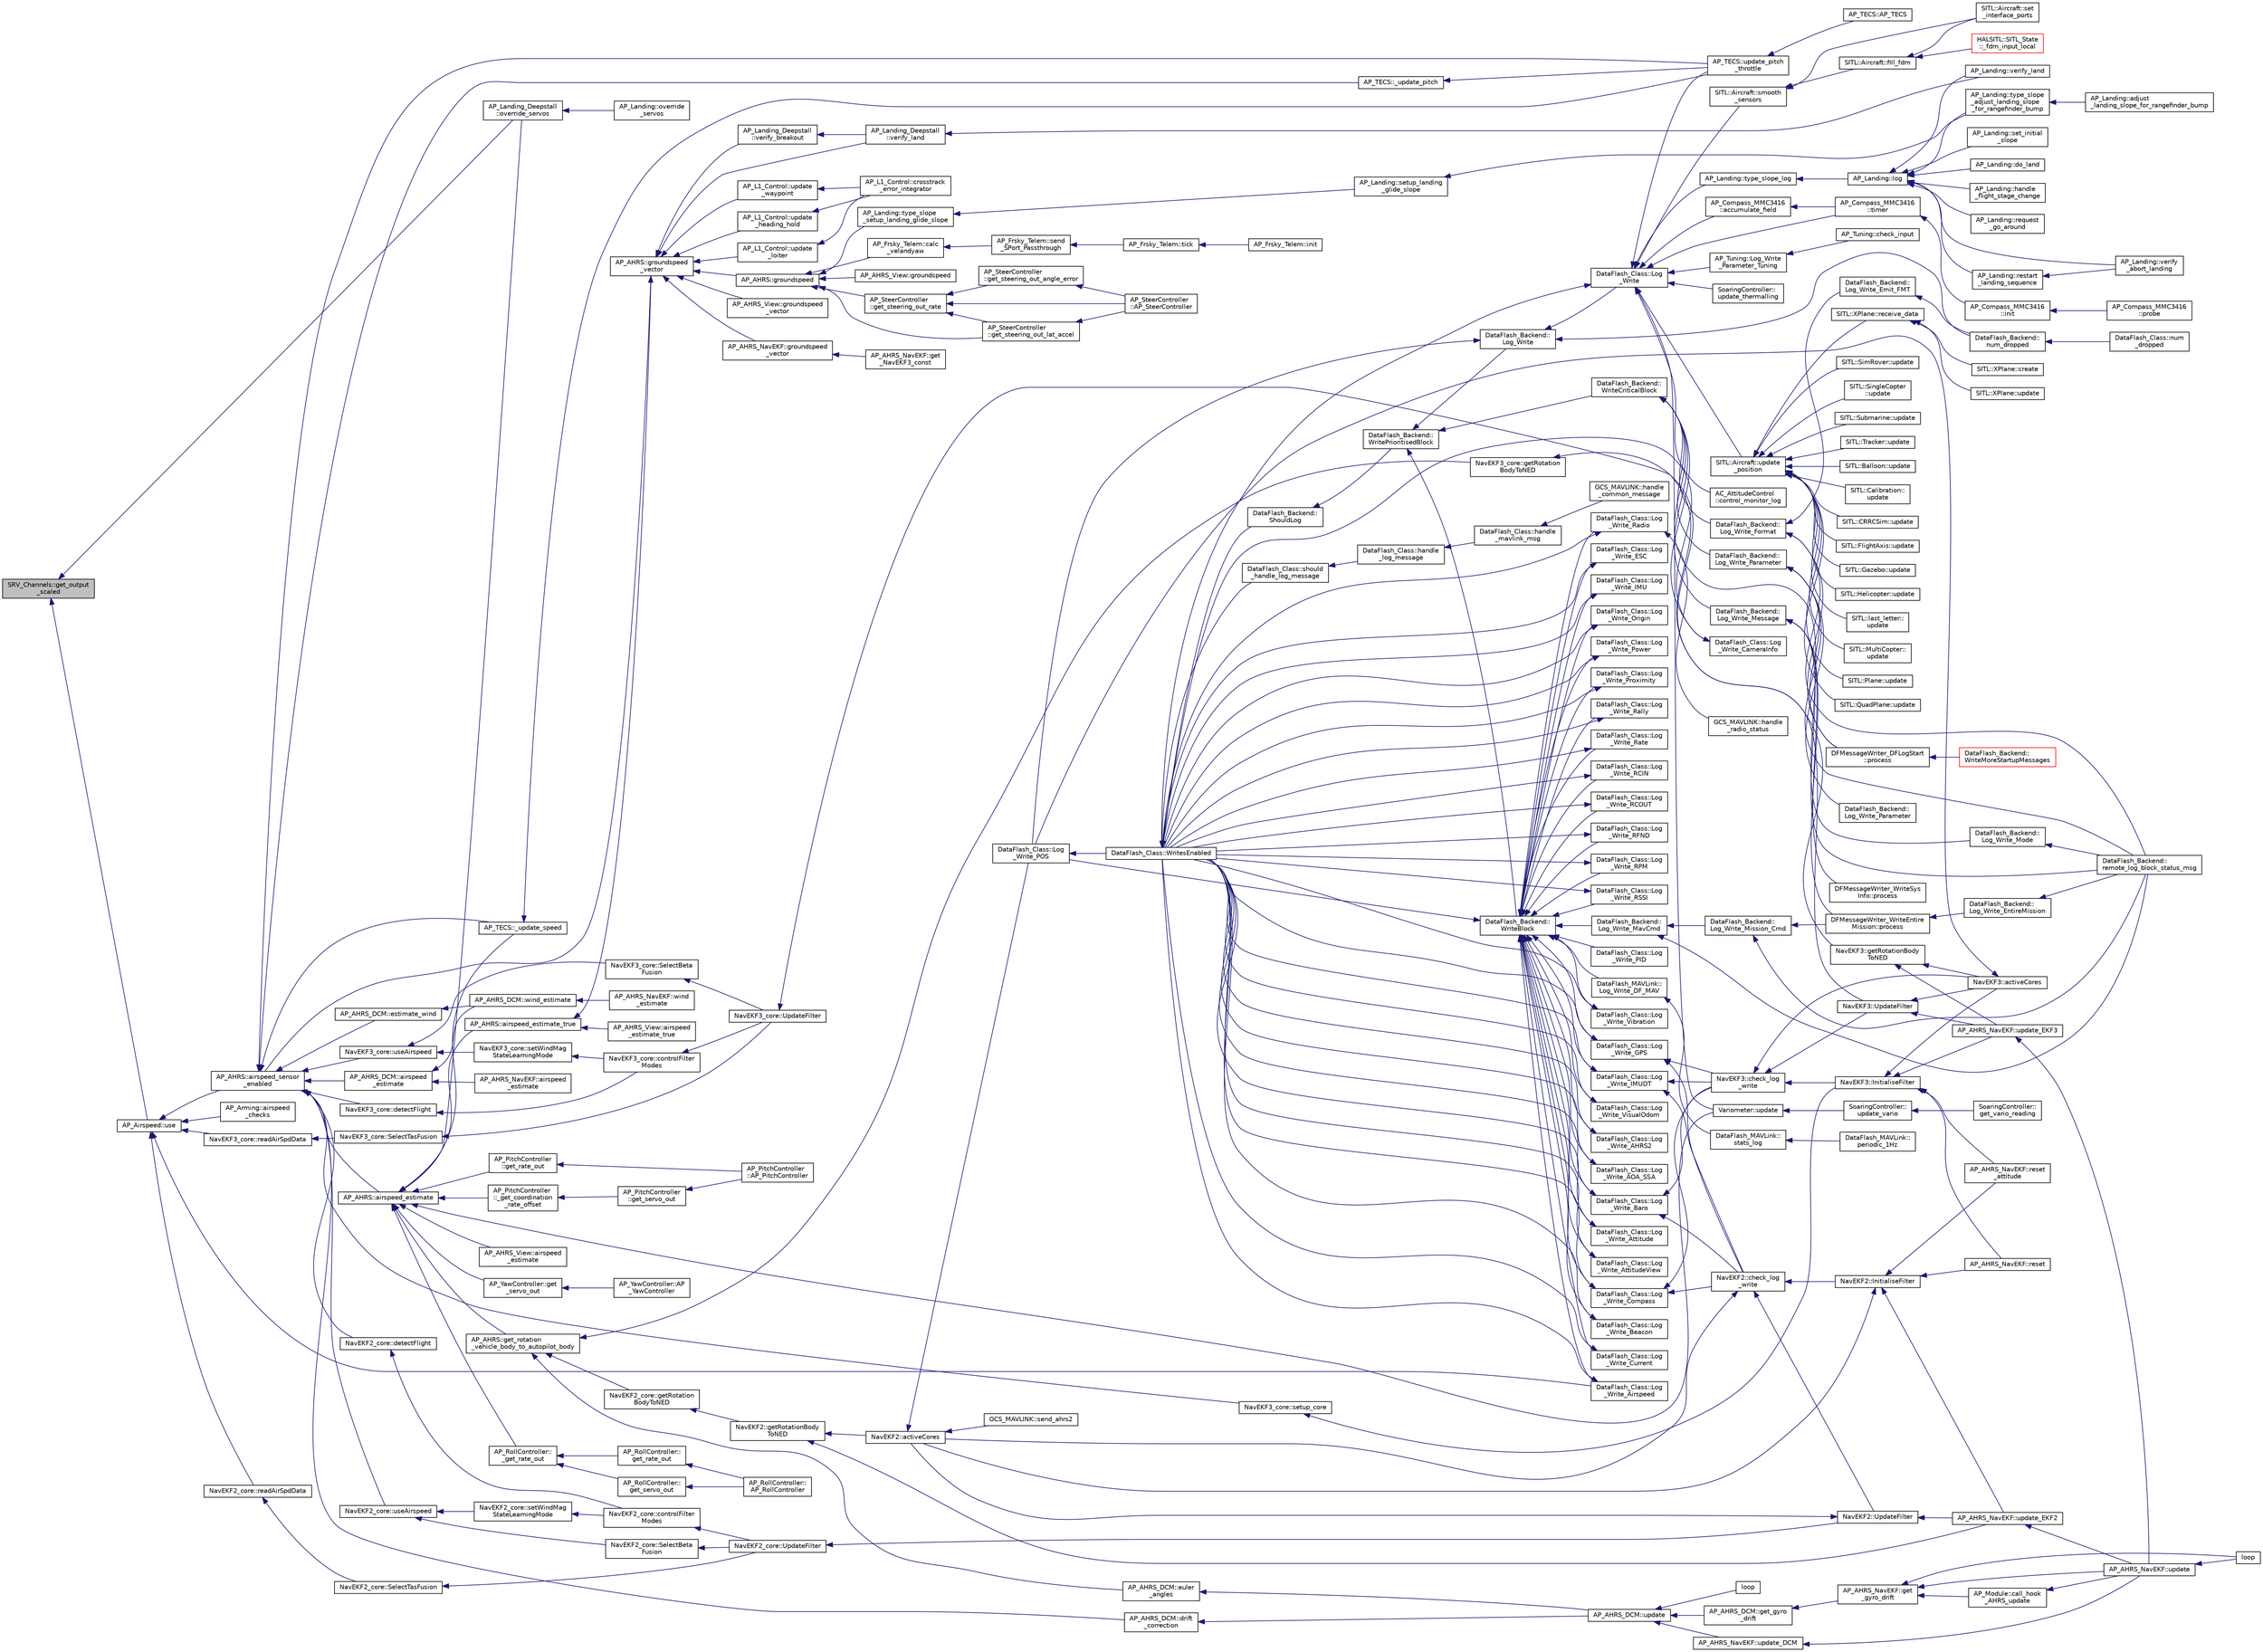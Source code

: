 digraph "SRV_Channels::get_output_scaled"
{
 // INTERACTIVE_SVG=YES
  edge [fontname="Helvetica",fontsize="10",labelfontname="Helvetica",labelfontsize="10"];
  node [fontname="Helvetica",fontsize="10",shape=record];
  rankdir="LR";
  Node1 [label="SRV_Channels::get_output\l_scaled",height=0.2,width=0.4,color="black", fillcolor="grey75", style="filled", fontcolor="black"];
  Node1 -> Node2 [dir="back",color="midnightblue",fontsize="10",style="solid",fontname="Helvetica"];
  Node2 [label="AP_Landing_Deepstall\l::override_servos",height=0.2,width=0.4,color="black", fillcolor="white", style="filled",URL="$classAP__Landing__Deepstall.html#aa518e1d049391f63af62d1374f4ee817"];
  Node2 -> Node3 [dir="back",color="midnightblue",fontsize="10",style="solid",fontname="Helvetica"];
  Node3 [label="AP_Landing::override\l_servos",height=0.2,width=0.4,color="black", fillcolor="white", style="filled",URL="$classAP__Landing.html#ab2d71a947b43a822f9b76a29ac4cf901"];
  Node1 -> Node4 [dir="back",color="midnightblue",fontsize="10",style="solid",fontname="Helvetica"];
  Node4 [label="AP_Airspeed::use",height=0.2,width=0.4,color="black", fillcolor="white", style="filled",URL="$classAP__Airspeed.html#a6162295b433e3a863c0d4b9086b19014"];
  Node4 -> Node5 [dir="back",color="midnightblue",fontsize="10",style="solid",fontname="Helvetica"];
  Node5 [label="AP_Arming::airspeed\l_checks",height=0.2,width=0.4,color="black", fillcolor="white", style="filled",URL="$classAP__Arming.html#a2b7ca6e3c7517feca088b28d45f2fc61"];
  Node4 -> Node6 [dir="back",color="midnightblue",fontsize="10",style="solid",fontname="Helvetica"];
  Node6 [label="AP_AHRS::airspeed_sensor\l_enabled",height=0.2,width=0.4,color="black", fillcolor="white", style="filled",URL="$classAP__AHRS.html#a8691156c332da099e3f5952e72ae2a58"];
  Node6 -> Node7 [dir="back",color="midnightblue",fontsize="10",style="solid",fontname="Helvetica"];
  Node7 [label="AP_TECS::_update_pitch",height=0.2,width=0.4,color="black", fillcolor="white", style="filled",URL="$classAP__TECS.html#a7854ecaf0d95d9da406568583f6e287f"];
  Node7 -> Node8 [dir="back",color="midnightblue",fontsize="10",style="solid",fontname="Helvetica"];
  Node8 [label="AP_TECS::update_pitch\l_throttle",height=0.2,width=0.4,color="black", fillcolor="white", style="filled",URL="$classAP__TECS.html#ad9fdee521b36fe15ab8ab06a35717c5a"];
  Node8 -> Node9 [dir="back",color="midnightblue",fontsize="10",style="solid",fontname="Helvetica"];
  Node9 [label="AP_TECS::AP_TECS",height=0.2,width=0.4,color="black", fillcolor="white", style="filled",URL="$classAP__TECS.html#a01d6d2b6f4c4151838115b13020d8990"];
  Node6 -> Node10 [dir="back",color="midnightblue",fontsize="10",style="solid",fontname="Helvetica"];
  Node10 [label="AP_TECS::_update_speed",height=0.2,width=0.4,color="black", fillcolor="white", style="filled",URL="$classAP__TECS.html#ac3a90f55264799a5482b76abfe5b9a68"];
  Node10 -> Node8 [dir="back",color="midnightblue",fontsize="10",style="solid",fontname="Helvetica"];
  Node6 -> Node11 [dir="back",color="midnightblue",fontsize="10",style="solid",fontname="Helvetica"];
  Node11 [label="AP_AHRS_DCM::airspeed\l_estimate",height=0.2,width=0.4,color="black", fillcolor="white", style="filled",URL="$classAP__AHRS__DCM.html#ae5aeac49e0ca2a13b9c5497610ad231c"];
  Node11 -> Node12 [dir="back",color="midnightblue",fontsize="10",style="solid",fontname="Helvetica"];
  Node12 [label="AP_AHRS_NavEKF::airspeed\l_estimate",height=0.2,width=0.4,color="black", fillcolor="white", style="filled",URL="$classAP__AHRS__NavEKF.html#aaac1da7ac9256fdbd1260a9c9cd93ce8"];
  Node11 -> Node13 [dir="back",color="midnightblue",fontsize="10",style="solid",fontname="Helvetica"];
  Node13 [label="AP_AHRS_DCM::wind_estimate",height=0.2,width=0.4,color="black", fillcolor="white", style="filled",URL="$classAP__AHRS__DCM.html#a436f1fa2ecf028ab6bcf5e344e5fddb9"];
  Node13 -> Node14 [dir="back",color="midnightblue",fontsize="10",style="solid",fontname="Helvetica"];
  Node14 [label="AP_AHRS_NavEKF::wind\l_estimate",height=0.2,width=0.4,color="black", fillcolor="white", style="filled",URL="$classAP__AHRS__NavEKF.html#a26168a6f7f3da768ae76083b5edc05b0"];
  Node6 -> Node15 [dir="back",color="midnightblue",fontsize="10",style="solid",fontname="Helvetica"];
  Node15 [label="AP_AHRS::airspeed_estimate",height=0.2,width=0.4,color="black", fillcolor="white", style="filled",URL="$classAP__AHRS.html#a39289d0dde31413ad172fcf2847fce4a"];
  Node15 -> Node16 [dir="back",color="midnightblue",fontsize="10",style="solid",fontname="Helvetica"];
  Node16 [label="AP_PitchController\l::_get_coordination\l_rate_offset",height=0.2,width=0.4,color="black", fillcolor="white", style="filled",URL="$classAP__PitchController.html#ac2b0f53b26df0f5ba87ac8c735ea839f"];
  Node16 -> Node17 [dir="back",color="midnightblue",fontsize="10",style="solid",fontname="Helvetica"];
  Node17 [label="AP_PitchController\l::get_servo_out",height=0.2,width=0.4,color="black", fillcolor="white", style="filled",URL="$classAP__PitchController.html#a705d9814ebad894375332f012dd768df"];
  Node17 -> Node18 [dir="back",color="midnightblue",fontsize="10",style="solid",fontname="Helvetica"];
  Node18 [label="AP_PitchController\l::AP_PitchController",height=0.2,width=0.4,color="black", fillcolor="white", style="filled",URL="$classAP__PitchController.html#a9b969c4793940109278b7bfe27e4792e"];
  Node15 -> Node19 [dir="back",color="midnightblue",fontsize="10",style="solid",fontname="Helvetica"];
  Node19 [label="AP_RollController::\l_get_rate_out",height=0.2,width=0.4,color="black", fillcolor="white", style="filled",URL="$classAP__RollController.html#a702a5fbdae8598e86dc2aa73b8f59089"];
  Node19 -> Node20 [dir="back",color="midnightblue",fontsize="10",style="solid",fontname="Helvetica"];
  Node20 [label="AP_RollController::\lget_rate_out",height=0.2,width=0.4,color="black", fillcolor="white", style="filled",URL="$classAP__RollController.html#a8cf832c8a75c50c1fd4caf4eace7b34f"];
  Node20 -> Node21 [dir="back",color="midnightblue",fontsize="10",style="solid",fontname="Helvetica"];
  Node21 [label="AP_RollController::\lAP_RollController",height=0.2,width=0.4,color="black", fillcolor="white", style="filled",URL="$classAP__RollController.html#a4b5111a704680acf295d9d3895726beb"];
  Node19 -> Node22 [dir="back",color="midnightblue",fontsize="10",style="solid",fontname="Helvetica"];
  Node22 [label="AP_RollController::\lget_servo_out",height=0.2,width=0.4,color="black", fillcolor="white", style="filled",URL="$classAP__RollController.html#a8995f6c95b27e132a6aa49f5fe9512ae"];
  Node22 -> Node21 [dir="back",color="midnightblue",fontsize="10",style="solid",fontname="Helvetica"];
  Node15 -> Node10 [dir="back",color="midnightblue",fontsize="10",style="solid",fontname="Helvetica"];
  Node15 -> Node23 [dir="back",color="midnightblue",fontsize="10",style="solid",fontname="Helvetica"];
  Node23 [label="AP_AHRS_View::airspeed\l_estimate",height=0.2,width=0.4,color="black", fillcolor="white", style="filled",URL="$classAP__AHRS__View.html#a9177e47a9671ebcec033774159413766"];
  Node15 -> Node24 [dir="back",color="midnightblue",fontsize="10",style="solid",fontname="Helvetica"];
  Node24 [label="AP_AHRS::airspeed_estimate_true",height=0.2,width=0.4,color="black", fillcolor="white", style="filled",URL="$classAP__AHRS.html#a1c783993c43f6d833d67cebea7e82a2c"];
  Node24 -> Node25 [dir="back",color="midnightblue",fontsize="10",style="solid",fontname="Helvetica"];
  Node25 [label="AP_AHRS_View::airspeed\l_estimate_true",height=0.2,width=0.4,color="black", fillcolor="white", style="filled",URL="$classAP__AHRS__View.html#a14cda93679f2b0868cce9f60e106513b"];
  Node24 -> Node26 [dir="back",color="midnightblue",fontsize="10",style="solid",fontname="Helvetica"];
  Node26 [label="AP_AHRS::groundspeed\l_vector",height=0.2,width=0.4,color="black", fillcolor="white", style="filled",URL="$classAP__AHRS.html#aa2fd48ce0265df723cc8d05bb2150749"];
  Node26 -> Node6 [dir="back",color="midnightblue",fontsize="10",style="solid",fontname="Helvetica"];
  Node26 -> Node27 [dir="back",color="midnightblue",fontsize="10",style="solid",fontname="Helvetica"];
  Node27 [label="AP_AHRS::groundspeed",height=0.2,width=0.4,color="black", fillcolor="white", style="filled",URL="$classAP__AHRS.html#a11efcc2b48256bf736f33ac26063ae16"];
  Node27 -> Node28 [dir="back",color="midnightblue",fontsize="10",style="solid",fontname="Helvetica"];
  Node28 [label="AP_Frsky_Telem::calc\l_velandyaw",height=0.2,width=0.4,color="black", fillcolor="white", style="filled",URL="$classAP__Frsky__Telem.html#a65fa8c7eb737862f78428a02ebedd535"];
  Node28 -> Node29 [dir="back",color="midnightblue",fontsize="10",style="solid",fontname="Helvetica"];
  Node29 [label="AP_Frsky_Telem::send\l_SPort_Passthrough",height=0.2,width=0.4,color="black", fillcolor="white", style="filled",URL="$classAP__Frsky__Telem.html#a9b833af29753a8113e5db32c27da7427"];
  Node29 -> Node30 [dir="back",color="midnightblue",fontsize="10",style="solid",fontname="Helvetica"];
  Node30 [label="AP_Frsky_Telem::tick",height=0.2,width=0.4,color="black", fillcolor="white", style="filled",URL="$classAP__Frsky__Telem.html#a0561090507069cfa867a71763e9cf52f"];
  Node30 -> Node31 [dir="back",color="midnightblue",fontsize="10",style="solid",fontname="Helvetica"];
  Node31 [label="AP_Frsky_Telem::init",height=0.2,width=0.4,color="black", fillcolor="white", style="filled",URL="$classAP__Frsky__Telem.html#a85793f92cf5c6c01c6335db43a65579a"];
  Node27 -> Node32 [dir="back",color="midnightblue",fontsize="10",style="solid",fontname="Helvetica"];
  Node32 [label="AP_SteerController\l::get_steering_out_lat_accel",height=0.2,width=0.4,color="black", fillcolor="white", style="filled",URL="$classAP__SteerController.html#a6285aeb38fd5614ecd53ae0b83d162ba"];
  Node32 -> Node33 [dir="back",color="midnightblue",fontsize="10",style="solid",fontname="Helvetica"];
  Node33 [label="AP_SteerController\l::AP_SteerController",height=0.2,width=0.4,color="black", fillcolor="white", style="filled",URL="$classAP__SteerController.html#aa2f6902cd942c7c7ba68b8075502922b"];
  Node27 -> Node34 [dir="back",color="midnightblue",fontsize="10",style="solid",fontname="Helvetica"];
  Node34 [label="AP_SteerController\l::get_steering_out_rate",height=0.2,width=0.4,color="black", fillcolor="white", style="filled",URL="$classAP__SteerController.html#aaf42965b867c847976199bb550f7a529"];
  Node34 -> Node33 [dir="back",color="midnightblue",fontsize="10",style="solid",fontname="Helvetica"];
  Node34 -> Node35 [dir="back",color="midnightblue",fontsize="10",style="solid",fontname="Helvetica"];
  Node35 [label="AP_SteerController\l::get_steering_out_angle_error",height=0.2,width=0.4,color="black", fillcolor="white", style="filled",URL="$classAP__SteerController.html#a58fa2b841c4507318c4560ff237b4db9"];
  Node35 -> Node33 [dir="back",color="midnightblue",fontsize="10",style="solid",fontname="Helvetica"];
  Node34 -> Node32 [dir="back",color="midnightblue",fontsize="10",style="solid",fontname="Helvetica"];
  Node27 -> Node36 [dir="back",color="midnightblue",fontsize="10",style="solid",fontname="Helvetica"];
  Node36 [label="AP_AHRS_View::groundspeed",height=0.2,width=0.4,color="black", fillcolor="white", style="filled",URL="$classAP__AHRS__View.html#a46f3da76c49a9ba189a84d6373f8b473"];
  Node27 -> Node37 [dir="back",color="midnightblue",fontsize="10",style="solid",fontname="Helvetica"];
  Node37 [label="AP_Landing::type_slope\l_setup_landing_glide_slope",height=0.2,width=0.4,color="black", fillcolor="white", style="filled",URL="$classAP__Landing.html#a1dfa510a03baa86e6814acf6b3c75595"];
  Node37 -> Node38 [dir="back",color="midnightblue",fontsize="10",style="solid",fontname="Helvetica"];
  Node38 [label="AP_Landing::setup_landing\l_glide_slope",height=0.2,width=0.4,color="black", fillcolor="white", style="filled",URL="$classAP__Landing.html#a5cdce89b787f18c99ced194d501c50ae"];
  Node38 -> Node39 [dir="back",color="midnightblue",fontsize="10",style="solid",fontname="Helvetica"];
  Node39 [label="AP_Landing::type_slope\l_adjust_landing_slope\l_for_rangefinder_bump",height=0.2,width=0.4,color="black", fillcolor="white", style="filled",URL="$classAP__Landing.html#a68317a4d27e65aadc7013a9363da5ce3"];
  Node39 -> Node40 [dir="back",color="midnightblue",fontsize="10",style="solid",fontname="Helvetica"];
  Node40 [label="AP_Landing::adjust\l_landing_slope_for_rangefinder_bump",height=0.2,width=0.4,color="black", fillcolor="white", style="filled",URL="$classAP__Landing.html#aca701ba52726269447500bdf654b3b10"];
  Node26 -> Node41 [dir="back",color="midnightblue",fontsize="10",style="solid",fontname="Helvetica"];
  Node41 [label="AP_AHRS_View::groundspeed\l_vector",height=0.2,width=0.4,color="black", fillcolor="white", style="filled",URL="$classAP__AHRS__View.html#ae838ed0ea4b95d3199b19b26a1c2d231"];
  Node26 -> Node42 [dir="back",color="midnightblue",fontsize="10",style="solid",fontname="Helvetica"];
  Node42 [label="AP_AHRS_NavEKF::groundspeed\l_vector",height=0.2,width=0.4,color="black", fillcolor="white", style="filled",URL="$classAP__AHRS__NavEKF.html#a56c19fe2f116a96d6578cc4730f5d455"];
  Node42 -> Node43 [dir="back",color="midnightblue",fontsize="10",style="solid",fontname="Helvetica"];
  Node43 [label="AP_AHRS_NavEKF::get\l_NavEKF3_const",height=0.2,width=0.4,color="black", fillcolor="white", style="filled",URL="$classAP__AHRS__NavEKF.html#add98225e5350abab51cccd311f5496c3"];
  Node26 -> Node44 [dir="back",color="midnightblue",fontsize="10",style="solid",fontname="Helvetica"];
  Node44 [label="AP_L1_Control::update\l_heading_hold",height=0.2,width=0.4,color="black", fillcolor="white", style="filled",URL="$classAP__L1__Control.html#aac848632dc59271619005127e22e374d"];
  Node44 -> Node45 [dir="back",color="midnightblue",fontsize="10",style="solid",fontname="Helvetica"];
  Node45 [label="AP_L1_Control::crosstrack\l_error_integrator",height=0.2,width=0.4,color="black", fillcolor="white", style="filled",URL="$classAP__L1__Control.html#ae79ea97f3deaed8c09b32abe9f465c94"];
  Node26 -> Node46 [dir="back",color="midnightblue",fontsize="10",style="solid",fontname="Helvetica"];
  Node46 [label="AP_L1_Control::update\l_loiter",height=0.2,width=0.4,color="black", fillcolor="white", style="filled",URL="$classAP__L1__Control.html#acc0860ec530ec9c9bec50a5701bb709e"];
  Node46 -> Node45 [dir="back",color="midnightblue",fontsize="10",style="solid",fontname="Helvetica"];
  Node26 -> Node47 [dir="back",color="midnightblue",fontsize="10",style="solid",fontname="Helvetica"];
  Node47 [label="AP_L1_Control::update\l_waypoint",height=0.2,width=0.4,color="black", fillcolor="white", style="filled",URL="$classAP__L1__Control.html#a9052f01ea019fb51432d3104cce0b6e8"];
  Node47 -> Node45 [dir="back",color="midnightblue",fontsize="10",style="solid",fontname="Helvetica"];
  Node26 -> Node48 [dir="back",color="midnightblue",fontsize="10",style="solid",fontname="Helvetica"];
  Node48 [label="AP_Landing_Deepstall\l::verify_breakout",height=0.2,width=0.4,color="black", fillcolor="white", style="filled",URL="$classAP__Landing__Deepstall.html#afc811efa3075df08f3c8f43ac32cf303"];
  Node48 -> Node49 [dir="back",color="midnightblue",fontsize="10",style="solid",fontname="Helvetica"];
  Node49 [label="AP_Landing_Deepstall\l::verify_land",height=0.2,width=0.4,color="black", fillcolor="white", style="filled",URL="$classAP__Landing__Deepstall.html#af3cde793ef57477c3468547de0a8a90f"];
  Node49 -> Node50 [dir="back",color="midnightblue",fontsize="10",style="solid",fontname="Helvetica"];
  Node50 [label="AP_Landing::verify_land",height=0.2,width=0.4,color="black", fillcolor="white", style="filled",URL="$classAP__Landing.html#afdbc34de818b9cb366336c23660fd495"];
  Node26 -> Node49 [dir="back",color="midnightblue",fontsize="10",style="solid",fontname="Helvetica"];
  Node15 -> Node51 [dir="back",color="midnightblue",fontsize="10",style="solid",fontname="Helvetica"];
  Node51 [label="AP_PitchController\l::get_rate_out",height=0.2,width=0.4,color="black", fillcolor="white", style="filled",URL="$classAP__PitchController.html#ad305f4274a77eaffb5b0dc064cfc31ba"];
  Node51 -> Node18 [dir="back",color="midnightblue",fontsize="10",style="solid",fontname="Helvetica"];
  Node15 -> Node52 [dir="back",color="midnightblue",fontsize="10",style="solid",fontname="Helvetica"];
  Node52 [label="AP_AHRS::get_rotation\l_vehicle_body_to_autopilot_body",height=0.2,width=0.4,color="black", fillcolor="white", style="filled",URL="$classAP__AHRS.html#ab1630f82648fed410f899cffe507e3cd"];
  Node52 -> Node53 [dir="back",color="midnightblue",fontsize="10",style="solid",fontname="Helvetica"];
  Node53 [label="AP_AHRS_DCM::euler\l_angles",height=0.2,width=0.4,color="black", fillcolor="white", style="filled",URL="$classAP__AHRS__DCM.html#a78be7bcd6145ccfea4499800fabc65e5"];
  Node53 -> Node54 [dir="back",color="midnightblue",fontsize="10",style="solid",fontname="Helvetica"];
  Node54 [label="AP_AHRS_DCM::update",height=0.2,width=0.4,color="black", fillcolor="white", style="filled",URL="$classAP__AHRS__DCM.html#aa8a135d6852e94f279c0be3c8206bfdd"];
  Node54 -> Node55 [dir="back",color="midnightblue",fontsize="10",style="solid",fontname="Helvetica"];
  Node55 [label="AP_AHRS_DCM::get_gyro\l_drift",height=0.2,width=0.4,color="black", fillcolor="white", style="filled",URL="$classAP__AHRS__DCM.html#a4bbf9d7f853103c8c497b90ae726b1ac"];
  Node55 -> Node56 [dir="back",color="midnightblue",fontsize="10",style="solid",fontname="Helvetica"];
  Node56 [label="AP_AHRS_NavEKF::get\l_gyro_drift",height=0.2,width=0.4,color="black", fillcolor="white", style="filled",URL="$classAP__AHRS__NavEKF.html#a355d8890ddfaadaa9d8f694f780afbe6"];
  Node56 -> Node57 [dir="back",color="midnightblue",fontsize="10",style="solid",fontname="Helvetica"];
  Node57 [label="AP_Module::call_hook\l_AHRS_update",height=0.2,width=0.4,color="black", fillcolor="white", style="filled",URL="$classAP__Module.html#a9b4f06b2556a122f11b92b7b29d462c4"];
  Node57 -> Node58 [dir="back",color="midnightblue",fontsize="10",style="solid",fontname="Helvetica"];
  Node58 [label="AP_AHRS_NavEKF::update",height=0.2,width=0.4,color="black", fillcolor="white", style="filled",URL="$classAP__AHRS__NavEKF.html#ac8111979c5dc37a55b2c50818534ea52"];
  Node58 -> Node59 [dir="back",color="midnightblue",fontsize="10",style="solid",fontname="Helvetica"];
  Node59 [label="loop",height=0.2,width=0.4,color="black", fillcolor="white", style="filled",URL="$AHRS__Test_8cpp.html#afe461d27b9c48d5921c00d521181f12f"];
  Node56 -> Node59 [dir="back",color="midnightblue",fontsize="10",style="solid",fontname="Helvetica"];
  Node56 -> Node58 [dir="back",color="midnightblue",fontsize="10",style="solid",fontname="Helvetica"];
  Node54 -> Node60 [dir="back",color="midnightblue",fontsize="10",style="solid",fontname="Helvetica"];
  Node60 [label="loop",height=0.2,width=0.4,color="black", fillcolor="white", style="filled",URL="$ModuleTest_8cpp.html#afe461d27b9c48d5921c00d521181f12f"];
  Node54 -> Node61 [dir="back",color="midnightblue",fontsize="10",style="solid",fontname="Helvetica"];
  Node61 [label="AP_AHRS_NavEKF::update_DCM",height=0.2,width=0.4,color="black", fillcolor="white", style="filled",URL="$classAP__AHRS__NavEKF.html#a7ce0035d07be995b5f45ac6c711570ce"];
  Node61 -> Node58 [dir="back",color="midnightblue",fontsize="10",style="solid",fontname="Helvetica"];
  Node52 -> Node62 [dir="back",color="midnightblue",fontsize="10",style="solid",fontname="Helvetica"];
  Node62 [label="NavEKF2_core::getRotation\lBodyToNED",height=0.2,width=0.4,color="black", fillcolor="white", style="filled",URL="$classNavEKF2__core.html#a46178d05bcd616ec66300f5a59a32c5a"];
  Node62 -> Node63 [dir="back",color="midnightblue",fontsize="10",style="solid",fontname="Helvetica"];
  Node63 [label="NavEKF2::getRotationBody\lToNED",height=0.2,width=0.4,color="black", fillcolor="white", style="filled",URL="$classNavEKF2.html#a4bd68dc386e852ef92ecc5c89fcede55"];
  Node63 -> Node64 [dir="back",color="midnightblue",fontsize="10",style="solid",fontname="Helvetica"];
  Node64 [label="NavEKF2::activeCores",height=0.2,width=0.4,color="black", fillcolor="white", style="filled",URL="$classNavEKF2.html#ab18af2714c15fcf190493c01e2a28c73"];
  Node64 -> Node65 [dir="back",color="midnightblue",fontsize="10",style="solid",fontname="Helvetica"];
  Node65 [label="DataFlash_Class::Log\l_Write_POS",height=0.2,width=0.4,color="black", fillcolor="white", style="filled",URL="$classDataFlash__Class.html#a46e58faaa53c44516433f6bb7bde4163"];
  Node65 -> Node66 [dir="back",color="midnightblue",fontsize="10",style="solid",fontname="Helvetica"];
  Node66 [label="DataFlash_Class::WritesEnabled",height=0.2,width=0.4,color="black", fillcolor="white", style="filled",URL="$classDataFlash__Class.html#a680528ccef337901407a125439e1f397"];
  Node66 -> Node67 [dir="back",color="midnightblue",fontsize="10",style="solid",fontname="Helvetica"];
  Node67 [label="DataFlash_Class::should\l_handle_log_message",height=0.2,width=0.4,color="black", fillcolor="white", style="filled",URL="$classDataFlash__Class.html#a1f5e7a1ba369422c7df05cd384019b0e"];
  Node67 -> Node68 [dir="back",color="midnightblue",fontsize="10",style="solid",fontname="Helvetica"];
  Node68 [label="DataFlash_Class::handle\l_log_message",height=0.2,width=0.4,color="black", fillcolor="white", style="filled",URL="$classDataFlash__Class.html#a54a0f06df82820b62ec798a212821d25"];
  Node68 -> Node69 [dir="back",color="midnightblue",fontsize="10",style="solid",fontname="Helvetica"];
  Node69 [label="DataFlash_Class::handle\l_mavlink_msg",height=0.2,width=0.4,color="black", fillcolor="white", style="filled",URL="$classDataFlash__Class.html#a06ce95acf59edd4dd3b8aa7246913e7a"];
  Node69 -> Node70 [dir="back",color="midnightblue",fontsize="10",style="solid",fontname="Helvetica"];
  Node70 [label="GCS_MAVLINK::handle\l_common_message",height=0.2,width=0.4,color="black", fillcolor="white", style="filled",URL="$structGCS__MAVLINK.html#a13da94a2548ade6552a5250eb3251e89"];
  Node66 -> Node71 [dir="back",color="midnightblue",fontsize="10",style="solid",fontname="Helvetica"];
  Node71 [label="DataFlash_Backend::\lShouldLog",height=0.2,width=0.4,color="black", fillcolor="white", style="filled",URL="$classDataFlash__Backend.html#ae29c274eff677e46bb9e404656194789"];
  Node71 -> Node72 [dir="back",color="midnightblue",fontsize="10",style="solid",fontname="Helvetica"];
  Node72 [label="DataFlash_Backend::\lWritePrioritisedBlock",height=0.2,width=0.4,color="black", fillcolor="white", style="filled",URL="$classDataFlash__Backend.html#a70bd07e118265442caab0d742cb06abc"];
  Node72 -> Node73 [dir="back",color="midnightblue",fontsize="10",style="solid",fontname="Helvetica"];
  Node73 [label="DataFlash_Backend::\lLog_Write",height=0.2,width=0.4,color="black", fillcolor="white", style="filled",URL="$classDataFlash__Backend.html#a701111d46c96bfab23971267f325ddd3"];
  Node73 -> Node74 [dir="back",color="midnightblue",fontsize="10",style="solid",fontname="Helvetica"];
  Node74 [label="DataFlash_Class::Log\l_Write",height=0.2,width=0.4,color="black", fillcolor="white", style="filled",URL="$classDataFlash__Class.html#a379c836ed19feeac263fcd994b60226b"];
  Node74 -> Node75 [dir="back",color="midnightblue",fontsize="10",style="solid",fontname="Helvetica"];
  Node75 [label="AP_Compass_MMC3416\l::accumulate_field",height=0.2,width=0.4,color="black", fillcolor="white", style="filled",URL="$classAP__Compass__MMC3416.html#aa81525e474696e469db55ad9712a1b4f"];
  Node75 -> Node76 [dir="back",color="midnightblue",fontsize="10",style="solid",fontname="Helvetica"];
  Node76 [label="AP_Compass_MMC3416\l::timer",height=0.2,width=0.4,color="black", fillcolor="white", style="filled",URL="$classAP__Compass__MMC3416.html#a8b5b61173af45f3892c51bbeda783190"];
  Node76 -> Node77 [dir="back",color="midnightblue",fontsize="10",style="solid",fontname="Helvetica"];
  Node77 [label="AP_Compass_MMC3416\l::init",height=0.2,width=0.4,color="black", fillcolor="white", style="filled",URL="$classAP__Compass__MMC3416.html#af9749d12b13a50641e4c2b7b8b702ac2"];
  Node77 -> Node78 [dir="back",color="midnightblue",fontsize="10",style="solid",fontname="Helvetica"];
  Node78 [label="AP_Compass_MMC3416\l::probe",height=0.2,width=0.4,color="black", fillcolor="white", style="filled",URL="$classAP__Compass__MMC3416.html#a45317bd66ff02b0b69e17221ff572261"];
  Node74 -> Node79 [dir="back",color="midnightblue",fontsize="10",style="solid",fontname="Helvetica"];
  Node79 [label="AC_AttitudeControl\l::control_monitor_log",height=0.2,width=0.4,color="black", fillcolor="white", style="filled",URL="$classAC__AttitudeControl.html#a24124a33c8cd7a9cd575d0c16a1e2d5b"];
  Node74 -> Node80 [dir="back",color="midnightblue",fontsize="10",style="solid",fontname="Helvetica"];
  Node80 [label="AP_Tuning::Log_Write\l_Parameter_Tuning",height=0.2,width=0.4,color="black", fillcolor="white", style="filled",URL="$classAP__Tuning.html#abc35074ce5f7c46fbbc644d80c3dc15a"];
  Node80 -> Node81 [dir="back",color="midnightblue",fontsize="10",style="solid",fontname="Helvetica"];
  Node81 [label="AP_Tuning::check_input",height=0.2,width=0.4,color="black", fillcolor="white", style="filled",URL="$classAP__Tuning.html#a26bf8c5e3711e547ce95654ca285fecb"];
  Node74 -> Node82 [dir="back",color="midnightblue",fontsize="10",style="solid",fontname="Helvetica"];
  Node82 [label="SITL::Aircraft::smooth\l_sensors",height=0.2,width=0.4,color="black", fillcolor="white", style="filled",URL="$classSITL_1_1Aircraft.html#a8b835df207c22a4d9bc24b14525ce968"];
  Node82 -> Node83 [dir="back",color="midnightblue",fontsize="10",style="solid",fontname="Helvetica"];
  Node83 [label="SITL::Aircraft::fill_fdm",height=0.2,width=0.4,color="black", fillcolor="white", style="filled",URL="$classSITL_1_1Aircraft.html#a07b38044e8a77d5f48db38e9913e06db"];
  Node83 -> Node84 [dir="back",color="midnightblue",fontsize="10",style="solid",fontname="Helvetica"];
  Node84 [label="HALSITL::SITL_State\l::_fdm_input_local",height=0.2,width=0.4,color="red", fillcolor="white", style="filled",URL="$classHALSITL_1_1SITL__State.html#a141fe78b0702ab2f2ac4cafc221fdb97"];
  Node83 -> Node85 [dir="back",color="midnightblue",fontsize="10",style="solid",fontname="Helvetica"];
  Node85 [label="SITL::Aircraft::set\l_interface_ports",height=0.2,width=0.4,color="black", fillcolor="white", style="filled",URL="$classSITL_1_1Aircraft.html#a061f04e9f5bc75cc1f250a4e7c3d8421"];
  Node82 -> Node85 [dir="back",color="midnightblue",fontsize="10",style="solid",fontname="Helvetica"];
  Node74 -> Node76 [dir="back",color="midnightblue",fontsize="10",style="solid",fontname="Helvetica"];
  Node74 -> Node86 [dir="back",color="midnightblue",fontsize="10",style="solid",fontname="Helvetica"];
  Node86 [label="AP_Landing::type_slope_log",height=0.2,width=0.4,color="black", fillcolor="white", style="filled",URL="$classAP__Landing.html#ac0b5a7424b989984441d47159f9e691c"];
  Node86 -> Node87 [dir="back",color="midnightblue",fontsize="10",style="solid",fontname="Helvetica"];
  Node87 [label="AP_Landing::log",height=0.2,width=0.4,color="black", fillcolor="white", style="filled",URL="$classAP__Landing.html#afbaa15e50629185cb1c1dcb1c41289d8"];
  Node87 -> Node88 [dir="back",color="midnightblue",fontsize="10",style="solid",fontname="Helvetica"];
  Node88 [label="AP_Landing::do_land",height=0.2,width=0.4,color="black", fillcolor="white", style="filled",URL="$classAP__Landing.html#ac7cb51eaa69d1bed262223b56ee2c4ce"];
  Node87 -> Node89 [dir="back",color="midnightblue",fontsize="10",style="solid",fontname="Helvetica"];
  Node89 [label="AP_Landing::handle\l_flight_stage_change",height=0.2,width=0.4,color="black", fillcolor="white", style="filled",URL="$classAP__Landing.html#a9f6d861fd1bf8df96c061931179095c0"];
  Node87 -> Node90 [dir="back",color="midnightblue",fontsize="10",style="solid",fontname="Helvetica"];
  Node90 [label="AP_Landing::request\l_go_around",height=0.2,width=0.4,color="black", fillcolor="white", style="filled",URL="$classAP__Landing.html#afc506451afaaca18bebe5746f1caf448"];
  Node87 -> Node91 [dir="back",color="midnightblue",fontsize="10",style="solid",fontname="Helvetica"];
  Node91 [label="AP_Landing::restart\l_landing_sequence",height=0.2,width=0.4,color="black", fillcolor="white", style="filled",URL="$classAP__Landing.html#a4cb652398231c274e6061aa6b211366b"];
  Node91 -> Node92 [dir="back",color="midnightblue",fontsize="10",style="solid",fontname="Helvetica"];
  Node92 [label="AP_Landing::verify\l_abort_landing",height=0.2,width=0.4,color="black", fillcolor="white", style="filled",URL="$classAP__Landing.html#a23d5d937afe630bfa1d3eeea5d767e4b"];
  Node87 -> Node93 [dir="back",color="midnightblue",fontsize="10",style="solid",fontname="Helvetica"];
  Node93 [label="AP_Landing::set_initial\l_slope",height=0.2,width=0.4,color="black", fillcolor="white", style="filled",URL="$classAP__Landing.html#a7e905f0cb574cb49a778b18906362736"];
  Node87 -> Node39 [dir="back",color="midnightblue",fontsize="10",style="solid",fontname="Helvetica"];
  Node87 -> Node92 [dir="back",color="midnightblue",fontsize="10",style="solid",fontname="Helvetica"];
  Node87 -> Node50 [dir="back",color="midnightblue",fontsize="10",style="solid",fontname="Helvetica"];
  Node74 -> Node94 [dir="back",color="midnightblue",fontsize="10",style="solid",fontname="Helvetica"];
  Node94 [label="Variometer::update",height=0.2,width=0.4,color="black", fillcolor="white", style="filled",URL="$classVariometer.html#ae8429634659d6e7f64a64992380e7b2b"];
  Node94 -> Node95 [dir="back",color="midnightblue",fontsize="10",style="solid",fontname="Helvetica"];
  Node95 [label="SoaringController::\lupdate_vario",height=0.2,width=0.4,color="black", fillcolor="white", style="filled",URL="$classSoaringController.html#a7adf701742d2ba2f2e699b9e3ce1b955"];
  Node95 -> Node96 [dir="back",color="midnightblue",fontsize="10",style="solid",fontname="Helvetica"];
  Node96 [label="SoaringController::\lget_vario_reading",height=0.2,width=0.4,color="black", fillcolor="white", style="filled",URL="$classSoaringController.html#aea41b313738070dceb7c4953d4873342"];
  Node74 -> Node8 [dir="back",color="midnightblue",fontsize="10",style="solid",fontname="Helvetica"];
  Node74 -> Node97 [dir="back",color="midnightblue",fontsize="10",style="solid",fontname="Helvetica"];
  Node97 [label="SITL::Aircraft::update\l_position",height=0.2,width=0.4,color="black", fillcolor="white", style="filled",URL="$classSITL_1_1Aircraft.html#a4a72b2c0617cf55b24b062daaae685b9"];
  Node97 -> Node98 [dir="back",color="midnightblue",fontsize="10",style="solid",fontname="Helvetica"];
  Node98 [label="SITL::Balloon::update",height=0.2,width=0.4,color="black", fillcolor="white", style="filled",URL="$classSITL_1_1Balloon.html#a34f5716a3c9ba0805d89dc36656ae90c"];
  Node97 -> Node99 [dir="back",color="midnightblue",fontsize="10",style="solid",fontname="Helvetica"];
  Node99 [label="SITL::Calibration::\lupdate",height=0.2,width=0.4,color="black", fillcolor="white", style="filled",URL="$classSITL_1_1Calibration.html#a0c3f60adfbc5d68ae425883af18b62f4"];
  Node97 -> Node100 [dir="back",color="midnightblue",fontsize="10",style="solid",fontname="Helvetica"];
  Node100 [label="SITL::CRRCSim::update",height=0.2,width=0.4,color="black", fillcolor="white", style="filled",URL="$classSITL_1_1CRRCSim.html#ada236d396837feb2c5efe885ea504f87"];
  Node97 -> Node101 [dir="back",color="midnightblue",fontsize="10",style="solid",fontname="Helvetica"];
  Node101 [label="SITL::FlightAxis::update",height=0.2,width=0.4,color="black", fillcolor="white", style="filled",URL="$classSITL_1_1FlightAxis.html#abea39b8171735bf99ad90267f6be4c42"];
  Node97 -> Node102 [dir="back",color="midnightblue",fontsize="10",style="solid",fontname="Helvetica"];
  Node102 [label="SITL::Gazebo::update",height=0.2,width=0.4,color="black", fillcolor="white", style="filled",URL="$classSITL_1_1Gazebo.html#a120a541070549b98ba4740c91abf97a7"];
  Node97 -> Node103 [dir="back",color="midnightblue",fontsize="10",style="solid",fontname="Helvetica"];
  Node103 [label="SITL::Helicopter::update",height=0.2,width=0.4,color="black", fillcolor="white", style="filled",URL="$classSITL_1_1Helicopter.html#a0e8602ead0fe804552ab7ade9a1b171e"];
  Node97 -> Node104 [dir="back",color="midnightblue",fontsize="10",style="solid",fontname="Helvetica"];
  Node104 [label="SITL::last_letter::\lupdate",height=0.2,width=0.4,color="black", fillcolor="white", style="filled",URL="$classSITL_1_1last__letter.html#ae4e6d3acea9730faa873e8d25b876d19"];
  Node97 -> Node105 [dir="back",color="midnightblue",fontsize="10",style="solid",fontname="Helvetica"];
  Node105 [label="SITL::MultiCopter::\lupdate",height=0.2,width=0.4,color="black", fillcolor="white", style="filled",URL="$classSITL_1_1MultiCopter.html#ad4df8bcd20625ce425cc9d73f9aa6a20"];
  Node97 -> Node106 [dir="back",color="midnightblue",fontsize="10",style="solid",fontname="Helvetica"];
  Node106 [label="SITL::Plane::update",height=0.2,width=0.4,color="black", fillcolor="white", style="filled",URL="$classSITL_1_1Plane.html#a7852409df29e250b1903384d1446930c"];
  Node97 -> Node107 [dir="back",color="midnightblue",fontsize="10",style="solid",fontname="Helvetica"];
  Node107 [label="SITL::QuadPlane::update",height=0.2,width=0.4,color="black", fillcolor="white", style="filled",URL="$classSITL_1_1QuadPlane.html#af9068f0de1894f5afc49481c869e3b6c"];
  Node97 -> Node108 [dir="back",color="midnightblue",fontsize="10",style="solid",fontname="Helvetica"];
  Node108 [label="SITL::SimRover::update",height=0.2,width=0.4,color="black", fillcolor="white", style="filled",URL="$classSITL_1_1SimRover.html#a0692a116e9c7cff78adb0b08b0d571b2"];
  Node97 -> Node109 [dir="back",color="midnightblue",fontsize="10",style="solid",fontname="Helvetica"];
  Node109 [label="SITL::SingleCopter\l::update",height=0.2,width=0.4,color="black", fillcolor="white", style="filled",URL="$classSITL_1_1SingleCopter.html#a07d0997518b86260a6a80b914733d7b5"];
  Node97 -> Node110 [dir="back",color="midnightblue",fontsize="10",style="solid",fontname="Helvetica"];
  Node110 [label="SITL::Submarine::update",height=0.2,width=0.4,color="black", fillcolor="white", style="filled",URL="$classSITL_1_1Submarine.html#ae172876dbb527df84dfb38c9fa383878"];
  Node97 -> Node111 [dir="back",color="midnightblue",fontsize="10",style="solid",fontname="Helvetica"];
  Node111 [label="SITL::Tracker::update",height=0.2,width=0.4,color="black", fillcolor="white", style="filled",URL="$classSITL_1_1Tracker.html#aa2d26c0841ead98b60a9291eb4d74b71"];
  Node97 -> Node112 [dir="back",color="midnightblue",fontsize="10",style="solid",fontname="Helvetica"];
  Node112 [label="SITL::XPlane::receive_data",height=0.2,width=0.4,color="black", fillcolor="white", style="filled",URL="$classSITL_1_1XPlane.html#ab30e1d12c7ebc3699a29f3442804a68b"];
  Node112 -> Node113 [dir="back",color="midnightblue",fontsize="10",style="solid",fontname="Helvetica"];
  Node113 [label="SITL::XPlane::update",height=0.2,width=0.4,color="black", fillcolor="white", style="filled",URL="$classSITL_1_1XPlane.html#abc5e72c8fd3445fcb19b6b1d42ec9970"];
  Node112 -> Node114 [dir="back",color="midnightblue",fontsize="10",style="solid",fontname="Helvetica"];
  Node114 [label="SITL::XPlane::create",height=0.2,width=0.4,color="black", fillcolor="white", style="filled",URL="$classSITL_1_1XPlane.html#a5cbab32f016edeff5108ded953c17cbe"];
  Node74 -> Node115 [dir="back",color="midnightblue",fontsize="10",style="solid",fontname="Helvetica"];
  Node115 [label="SoaringController::\lupdate_thermalling",height=0.2,width=0.4,color="black", fillcolor="white", style="filled",URL="$classSoaringController.html#abfbc693fd6c93da20fb098aedf6fd596"];
  Node74 -> Node66 [dir="back",color="midnightblue",fontsize="10",style="solid",fontname="Helvetica"];
  Node73 -> Node65 [dir="back",color="midnightblue",fontsize="10",style="solid",fontname="Helvetica"];
  Node73 -> Node116 [dir="back",color="midnightblue",fontsize="10",style="solid",fontname="Helvetica"];
  Node116 [label="DataFlash_Backend::\lnum_dropped",height=0.2,width=0.4,color="black", fillcolor="white", style="filled",URL="$classDataFlash__Backend.html#a944c1f573e2cd12e7ff491d48898d446"];
  Node116 -> Node117 [dir="back",color="midnightblue",fontsize="10",style="solid",fontname="Helvetica"];
  Node117 [label="DataFlash_Class::num\l_dropped",height=0.2,width=0.4,color="black", fillcolor="white", style="filled",URL="$classDataFlash__Class.html#a3b01d9a49c319ca3995df9b1649b9249"];
  Node72 -> Node118 [dir="back",color="midnightblue",fontsize="10",style="solid",fontname="Helvetica"];
  Node118 [label="DataFlash_Backend::\lWriteBlock",height=0.2,width=0.4,color="black", fillcolor="white", style="filled",URL="$classDataFlash__Backend.html#aed94b3ad1fd7333ddd7c2e20c3433d52"];
  Node118 -> Node119 [dir="back",color="midnightblue",fontsize="10",style="solid",fontname="Helvetica"];
  Node119 [label="DataFlash_Class::Log\l_Write_AHRS2",height=0.2,width=0.4,color="black", fillcolor="white", style="filled",URL="$classDataFlash__Class.html#ad81bca014959c6b0a6714ea0d83c409f"];
  Node119 -> Node66 [dir="back",color="midnightblue",fontsize="10",style="solid",fontname="Helvetica"];
  Node118 -> Node120 [dir="back",color="midnightblue",fontsize="10",style="solid",fontname="Helvetica"];
  Node120 [label="DataFlash_Class::Log\l_Write_Airspeed",height=0.2,width=0.4,color="black", fillcolor="white", style="filled",URL="$classDataFlash__Class.html#a6a38481f36ae833e7093c41a0e72be31"];
  Node120 -> Node66 [dir="back",color="midnightblue",fontsize="10",style="solid",fontname="Helvetica"];
  Node118 -> Node121 [dir="back",color="midnightblue",fontsize="10",style="solid",fontname="Helvetica"];
  Node121 [label="DataFlash_Class::Log\l_Write_AOA_SSA",height=0.2,width=0.4,color="black", fillcolor="white", style="filled",URL="$classDataFlash__Class.html#a07c6e6dc1aeb58b8f3255a63e0d5a430"];
  Node121 -> Node66 [dir="back",color="midnightblue",fontsize="10",style="solid",fontname="Helvetica"];
  Node118 -> Node122 [dir="back",color="midnightblue",fontsize="10",style="solid",fontname="Helvetica"];
  Node122 [label="DataFlash_Class::Log\l_Write_Attitude",height=0.2,width=0.4,color="black", fillcolor="white", style="filled",URL="$classDataFlash__Class.html#a100c0458780b38dd0ccc4a7381827b3c"];
  Node122 -> Node66 [dir="back",color="midnightblue",fontsize="10",style="solid",fontname="Helvetica"];
  Node118 -> Node123 [dir="back",color="midnightblue",fontsize="10",style="solid",fontname="Helvetica"];
  Node123 [label="DataFlash_Class::Log\l_Write_AttitudeView",height=0.2,width=0.4,color="black", fillcolor="white", style="filled",URL="$classDataFlash__Class.html#abf48a5cb3c39a255385d3853beb1b5d7"];
  Node123 -> Node66 [dir="back",color="midnightblue",fontsize="10",style="solid",fontname="Helvetica"];
  Node118 -> Node124 [dir="back",color="midnightblue",fontsize="10",style="solid",fontname="Helvetica"];
  Node124 [label="DataFlash_Class::Log\l_Write_Baro",height=0.2,width=0.4,color="black", fillcolor="white", style="filled",URL="$classDataFlash__Class.html#a4a12c2f2025e0a63d6ec85602857d0cb"];
  Node124 -> Node125 [dir="back",color="midnightblue",fontsize="10",style="solid",fontname="Helvetica"];
  Node125 [label="NavEKF3::check_log\l_write",height=0.2,width=0.4,color="black", fillcolor="white", style="filled",URL="$classNavEKF3.html#afa5a1b626563d35ad95545e8f056214b"];
  Node125 -> Node126 [dir="back",color="midnightblue",fontsize="10",style="solid",fontname="Helvetica"];
  Node126 [label="NavEKF3::activeCores",height=0.2,width=0.4,color="black", fillcolor="white", style="filled",URL="$classNavEKF3.html#a3e1f50ad977a17222fcd7a6851b0f2ec"];
  Node126 -> Node65 [dir="back",color="midnightblue",fontsize="10",style="solid",fontname="Helvetica"];
  Node125 -> Node127 [dir="back",color="midnightblue",fontsize="10",style="solid",fontname="Helvetica"];
  Node127 [label="NavEKF3::InitialiseFilter",height=0.2,width=0.4,color="black", fillcolor="white", style="filled",URL="$classNavEKF3.html#a07f064fa513fbb6e7188141904f3b5b5"];
  Node127 -> Node126 [dir="back",color="midnightblue",fontsize="10",style="solid",fontname="Helvetica"];
  Node127 -> Node128 [dir="back",color="midnightblue",fontsize="10",style="solid",fontname="Helvetica"];
  Node128 [label="AP_AHRS_NavEKF::reset",height=0.2,width=0.4,color="black", fillcolor="white", style="filled",URL="$classAP__AHRS__NavEKF.html#a532ff0df024a4537e5a108c42ba405a7"];
  Node127 -> Node129 [dir="back",color="midnightblue",fontsize="10",style="solid",fontname="Helvetica"];
  Node129 [label="AP_AHRS_NavEKF::reset\l_attitude",height=0.2,width=0.4,color="black", fillcolor="white", style="filled",URL="$classAP__AHRS__NavEKF.html#a9bd3c7f1793a48cd0d736b19fbfaf19a"];
  Node127 -> Node130 [dir="back",color="midnightblue",fontsize="10",style="solid",fontname="Helvetica"];
  Node130 [label="AP_AHRS_NavEKF::update_EKF3",height=0.2,width=0.4,color="black", fillcolor="white", style="filled",URL="$classAP__AHRS__NavEKF.html#a324160404f12959e955554f5aed26459"];
  Node130 -> Node58 [dir="back",color="midnightblue",fontsize="10",style="solid",fontname="Helvetica"];
  Node125 -> Node131 [dir="back",color="midnightblue",fontsize="10",style="solid",fontname="Helvetica"];
  Node131 [label="NavEKF3::UpdateFilter",height=0.2,width=0.4,color="black", fillcolor="white", style="filled",URL="$classNavEKF3.html#a477020fcf29376e0c2205dbf79728104"];
  Node131 -> Node126 [dir="back",color="midnightblue",fontsize="10",style="solid",fontname="Helvetica"];
  Node131 -> Node130 [dir="back",color="midnightblue",fontsize="10",style="solid",fontname="Helvetica"];
  Node124 -> Node132 [dir="back",color="midnightblue",fontsize="10",style="solid",fontname="Helvetica"];
  Node132 [label="NavEKF2::check_log\l_write",height=0.2,width=0.4,color="black", fillcolor="white", style="filled",URL="$classNavEKF2.html#a124df957952b2cb0c04e4318a173f67a"];
  Node132 -> Node64 [dir="back",color="midnightblue",fontsize="10",style="solid",fontname="Helvetica"];
  Node132 -> Node133 [dir="back",color="midnightblue",fontsize="10",style="solid",fontname="Helvetica"];
  Node133 [label="NavEKF2::InitialiseFilter",height=0.2,width=0.4,color="black", fillcolor="white", style="filled",URL="$classNavEKF2.html#a9c447b8d84abf2dfc845ddbbbad46a2b"];
  Node133 -> Node64 [dir="back",color="midnightblue",fontsize="10",style="solid",fontname="Helvetica"];
  Node133 -> Node128 [dir="back",color="midnightblue",fontsize="10",style="solid",fontname="Helvetica"];
  Node133 -> Node129 [dir="back",color="midnightblue",fontsize="10",style="solid",fontname="Helvetica"];
  Node133 -> Node134 [dir="back",color="midnightblue",fontsize="10",style="solid",fontname="Helvetica"];
  Node134 [label="AP_AHRS_NavEKF::update_EKF2",height=0.2,width=0.4,color="black", fillcolor="white", style="filled",URL="$classAP__AHRS__NavEKF.html#a0187c6d3d4348b002a204c05d3e94b07"];
  Node134 -> Node58 [dir="back",color="midnightblue",fontsize="10",style="solid",fontname="Helvetica"];
  Node132 -> Node135 [dir="back",color="midnightblue",fontsize="10",style="solid",fontname="Helvetica"];
  Node135 [label="NavEKF2::UpdateFilter",height=0.2,width=0.4,color="black", fillcolor="white", style="filled",URL="$classNavEKF2.html#a72815b1bbd9d7ceb0ff7ae52d14516df"];
  Node135 -> Node64 [dir="back",color="midnightblue",fontsize="10",style="solid",fontname="Helvetica"];
  Node135 -> Node134 [dir="back",color="midnightblue",fontsize="10",style="solid",fontname="Helvetica"];
  Node124 -> Node66 [dir="back",color="midnightblue",fontsize="10",style="solid",fontname="Helvetica"];
  Node118 -> Node136 [dir="back",color="midnightblue",fontsize="10",style="solid",fontname="Helvetica"];
  Node136 [label="DataFlash_Class::Log\l_Write_Beacon",height=0.2,width=0.4,color="black", fillcolor="white", style="filled",URL="$classDataFlash__Class.html#abe412cc7c41a691691c24ec560586c45"];
  Node136 -> Node66 [dir="back",color="midnightblue",fontsize="10",style="solid",fontname="Helvetica"];
  Node118 -> Node137 [dir="back",color="midnightblue",fontsize="10",style="solid",fontname="Helvetica"];
  Node137 [label="DataFlash_Class::Log\l_Write_Compass",height=0.2,width=0.4,color="black", fillcolor="white", style="filled",URL="$classDataFlash__Class.html#a5189adf1c5da47c2149ca1d7baa745d8"];
  Node137 -> Node125 [dir="back",color="midnightblue",fontsize="10",style="solid",fontname="Helvetica"];
  Node137 -> Node132 [dir="back",color="midnightblue",fontsize="10",style="solid",fontname="Helvetica"];
  Node137 -> Node66 [dir="back",color="midnightblue",fontsize="10",style="solid",fontname="Helvetica"];
  Node118 -> Node138 [dir="back",color="midnightblue",fontsize="10",style="solid",fontname="Helvetica"];
  Node138 [label="DataFlash_Class::Log\l_Write_Current",height=0.2,width=0.4,color="black", fillcolor="white", style="filled",URL="$classDataFlash__Class.html#a6bc40fe7e7fd0b068700d5b89d85a920"];
  Node138 -> Node66 [dir="back",color="midnightblue",fontsize="10",style="solid",fontname="Helvetica"];
  Node118 -> Node139 [dir="back",color="midnightblue",fontsize="10",style="solid",fontname="Helvetica"];
  Node139 [label="DataFlash_MAVLink::\lLog_Write_DF_MAV",height=0.2,width=0.4,color="black", fillcolor="white", style="filled",URL="$classDataFlash__MAVLink.html#a4e95e48809d7011702476e879415d96c"];
  Node139 -> Node140 [dir="back",color="midnightblue",fontsize="10",style="solid",fontname="Helvetica"];
  Node140 [label="DataFlash_MAVLink::\lstats_log",height=0.2,width=0.4,color="black", fillcolor="white", style="filled",URL="$classDataFlash__MAVLink.html#af0e5de77619126d8d8d1dd06a389717d"];
  Node140 -> Node141 [dir="back",color="midnightblue",fontsize="10",style="solid",fontname="Helvetica"];
  Node141 [label="DataFlash_MAVLink::\lperiodic_1Hz",height=0.2,width=0.4,color="black", fillcolor="white", style="filled",URL="$classDataFlash__MAVLink.html#aff8ee53b8fbc202ef153f112dade8f21"];
  Node118 -> Node142 [dir="back",color="midnightblue",fontsize="10",style="solid",fontname="Helvetica"];
  Node142 [label="DataFlash_Class::Log\l_Write_ESC",height=0.2,width=0.4,color="black", fillcolor="white", style="filled",URL="$classDataFlash__Class.html#a90a22bd1a0d9fff2bde1efdf0d0c9575"];
  Node142 -> Node66 [dir="back",color="midnightblue",fontsize="10",style="solid",fontname="Helvetica"];
  Node118 -> Node143 [dir="back",color="midnightblue",fontsize="10",style="solid",fontname="Helvetica"];
  Node143 [label="DataFlash_Class::Log\l_Write_GPS",height=0.2,width=0.4,color="black", fillcolor="white", style="filled",URL="$classDataFlash__Class.html#a8a9087dec83092f0ea67b6741ff9f32e"];
  Node143 -> Node125 [dir="back",color="midnightblue",fontsize="10",style="solid",fontname="Helvetica"];
  Node143 -> Node132 [dir="back",color="midnightblue",fontsize="10",style="solid",fontname="Helvetica"];
  Node143 -> Node66 [dir="back",color="midnightblue",fontsize="10",style="solid",fontname="Helvetica"];
  Node118 -> Node144 [dir="back",color="midnightblue",fontsize="10",style="solid",fontname="Helvetica"];
  Node144 [label="DataFlash_Class::Log\l_Write_IMU",height=0.2,width=0.4,color="black", fillcolor="white", style="filled",URL="$classDataFlash__Class.html#a805d766e5347af5349e0979a2a07e452"];
  Node144 -> Node66 [dir="back",color="midnightblue",fontsize="10",style="solid",fontname="Helvetica"];
  Node118 -> Node145 [dir="back",color="midnightblue",fontsize="10",style="solid",fontname="Helvetica"];
  Node145 [label="DataFlash_Class::Log\l_Write_IMUDT",height=0.2,width=0.4,color="black", fillcolor="white", style="filled",URL="$classDataFlash__Class.html#a5835f10f0f4c71618a3793d582b3a52a"];
  Node145 -> Node125 [dir="back",color="midnightblue",fontsize="10",style="solid",fontname="Helvetica"];
  Node145 -> Node132 [dir="back",color="midnightblue",fontsize="10",style="solid",fontname="Helvetica"];
  Node145 -> Node66 [dir="back",color="midnightblue",fontsize="10",style="solid",fontname="Helvetica"];
  Node118 -> Node146 [dir="back",color="midnightblue",fontsize="10",style="solid",fontname="Helvetica"];
  Node146 [label="DataFlash_Backend::\lLog_Write_MavCmd",height=0.2,width=0.4,color="black", fillcolor="white", style="filled",URL="$classDataFlash__Backend.html#af0dcded34eb71f36ee8f910424be2061"];
  Node146 -> Node147 [dir="back",color="midnightblue",fontsize="10",style="solid",fontname="Helvetica"];
  Node147 [label="DataFlash_Backend::\lLog_Write_Mission_Cmd",height=0.2,width=0.4,color="black", fillcolor="white", style="filled",URL="$classDataFlash__Backend.html#a570580fce5fc1f96a9cfd6bb75dd8705"];
  Node147 -> Node148 [dir="back",color="midnightblue",fontsize="10",style="solid",fontname="Helvetica"];
  Node148 [label="DFMessageWriter_WriteEntire\lMission::process",height=0.2,width=0.4,color="black", fillcolor="white", style="filled",URL="$classDFMessageWriter__WriteEntireMission.html#a157afd1587cb4756d21bfd04bd64fdd1"];
  Node148 -> Node149 [dir="back",color="midnightblue",fontsize="10",style="solid",fontname="Helvetica"];
  Node149 [label="DataFlash_Backend::\lLog_Write_EntireMission",height=0.2,width=0.4,color="black", fillcolor="white", style="filled",URL="$classDataFlash__Backend.html#a2cf7e12a43bb8ebf9aa3ea073e544f40"];
  Node149 -> Node150 [dir="back",color="midnightblue",fontsize="10",style="solid",fontname="Helvetica"];
  Node150 [label="DataFlash_Backend::\lremote_log_block_status_msg",height=0.2,width=0.4,color="black", fillcolor="white", style="filled",URL="$classDataFlash__Backend.html#acc06500874549df2b2567f069176506e"];
  Node147 -> Node150 [dir="back",color="midnightblue",fontsize="10",style="solid",fontname="Helvetica"];
  Node146 -> Node150 [dir="back",color="midnightblue",fontsize="10",style="solid",fontname="Helvetica"];
  Node118 -> Node151 [dir="back",color="midnightblue",fontsize="10",style="solid",fontname="Helvetica"];
  Node151 [label="DataFlash_Class::Log\l_Write_Origin",height=0.2,width=0.4,color="black", fillcolor="white", style="filled",URL="$classDataFlash__Class.html#a7c9ea84e9cbfd62bac7f1fac7cafa562"];
  Node151 -> Node66 [dir="back",color="midnightblue",fontsize="10",style="solid",fontname="Helvetica"];
  Node118 -> Node152 [dir="back",color="midnightblue",fontsize="10",style="solid",fontname="Helvetica"];
  Node152 [label="DataFlash_Class::Log\l_Write_PID",height=0.2,width=0.4,color="black", fillcolor="white", style="filled",URL="$classDataFlash__Class.html#a92d70f9aa906b4a2ad56f88cf04630ce"];
  Node118 -> Node65 [dir="back",color="midnightblue",fontsize="10",style="solid",fontname="Helvetica"];
  Node118 -> Node153 [dir="back",color="midnightblue",fontsize="10",style="solid",fontname="Helvetica"];
  Node153 [label="DataFlash_Class::Log\l_Write_Power",height=0.2,width=0.4,color="black", fillcolor="white", style="filled",URL="$classDataFlash__Class.html#a0244745bcbf21252169dbca26be44557"];
  Node153 -> Node66 [dir="back",color="midnightblue",fontsize="10",style="solid",fontname="Helvetica"];
  Node118 -> Node154 [dir="back",color="midnightblue",fontsize="10",style="solid",fontname="Helvetica"];
  Node154 [label="DataFlash_Class::Log\l_Write_Proximity",height=0.2,width=0.4,color="black", fillcolor="white", style="filled",URL="$classDataFlash__Class.html#adebf82a1c347a2dbcaf366ea32bc3bc5"];
  Node154 -> Node66 [dir="back",color="midnightblue",fontsize="10",style="solid",fontname="Helvetica"];
  Node118 -> Node155 [dir="back",color="midnightblue",fontsize="10",style="solid",fontname="Helvetica"];
  Node155 [label="DataFlash_Class::Log\l_Write_Radio",height=0.2,width=0.4,color="black", fillcolor="white", style="filled",URL="$classDataFlash__Class.html#ae26cdaa597f952193b6be4436d55c7d6"];
  Node155 -> Node156 [dir="back",color="midnightblue",fontsize="10",style="solid",fontname="Helvetica"];
  Node156 [label="GCS_MAVLINK::handle\l_radio_status",height=0.2,width=0.4,color="black", fillcolor="white", style="filled",URL="$structGCS__MAVLINK.html#a95855cb1b5e848b644d0fdeb1009a031"];
  Node155 -> Node66 [dir="back",color="midnightblue",fontsize="10",style="solid",fontname="Helvetica"];
  Node118 -> Node157 [dir="back",color="midnightblue",fontsize="10",style="solid",fontname="Helvetica"];
  Node157 [label="DataFlash_Class::Log\l_Write_Rally",height=0.2,width=0.4,color="black", fillcolor="white", style="filled",URL="$classDataFlash__Class.html#aa4421dde08afcd932ccbe12aef85055d"];
  Node157 -> Node66 [dir="back",color="midnightblue",fontsize="10",style="solid",fontname="Helvetica"];
  Node118 -> Node158 [dir="back",color="midnightblue",fontsize="10",style="solid",fontname="Helvetica"];
  Node158 [label="DataFlash_Class::Log\l_Write_Rate",height=0.2,width=0.4,color="black", fillcolor="white", style="filled",URL="$classDataFlash__Class.html#a5db08f0e524269d5b88c5919424af11c"];
  Node158 -> Node66 [dir="back",color="midnightblue",fontsize="10",style="solid",fontname="Helvetica"];
  Node118 -> Node159 [dir="back",color="midnightblue",fontsize="10",style="solid",fontname="Helvetica"];
  Node159 [label="DataFlash_Class::Log\l_Write_RCIN",height=0.2,width=0.4,color="black", fillcolor="white", style="filled",URL="$classDataFlash__Class.html#ae3cb0f9ab8db6bcced3f504a2a767081"];
  Node159 -> Node66 [dir="back",color="midnightblue",fontsize="10",style="solid",fontname="Helvetica"];
  Node118 -> Node160 [dir="back",color="midnightblue",fontsize="10",style="solid",fontname="Helvetica"];
  Node160 [label="DataFlash_Class::Log\l_Write_RCOUT",height=0.2,width=0.4,color="black", fillcolor="white", style="filled",URL="$classDataFlash__Class.html#a365196ae7546b5065934ffbdb91066e5"];
  Node160 -> Node66 [dir="back",color="midnightblue",fontsize="10",style="solid",fontname="Helvetica"];
  Node118 -> Node161 [dir="back",color="midnightblue",fontsize="10",style="solid",fontname="Helvetica"];
  Node161 [label="DataFlash_Class::Log\l_Write_RFND",height=0.2,width=0.4,color="black", fillcolor="white", style="filled",URL="$classDataFlash__Class.html#af0a21d8a256a8e1e6f9da5566cc5a168"];
  Node161 -> Node66 [dir="back",color="midnightblue",fontsize="10",style="solid",fontname="Helvetica"];
  Node118 -> Node162 [dir="back",color="midnightblue",fontsize="10",style="solid",fontname="Helvetica"];
  Node162 [label="DataFlash_Class::Log\l_Write_RPM",height=0.2,width=0.4,color="black", fillcolor="white", style="filled",URL="$classDataFlash__Class.html#aa5d9034787597e35040f6b9624bf9b6c"];
  Node162 -> Node66 [dir="back",color="midnightblue",fontsize="10",style="solid",fontname="Helvetica"];
  Node118 -> Node163 [dir="back",color="midnightblue",fontsize="10",style="solid",fontname="Helvetica"];
  Node163 [label="DataFlash_Class::Log\l_Write_RSSI",height=0.2,width=0.4,color="black", fillcolor="white", style="filled",URL="$classDataFlash__Class.html#ab89b9493bafe090db104589de9bc100c"];
  Node163 -> Node66 [dir="back",color="midnightblue",fontsize="10",style="solid",fontname="Helvetica"];
  Node118 -> Node164 [dir="back",color="midnightblue",fontsize="10",style="solid",fontname="Helvetica"];
  Node164 [label="DataFlash_Class::Log\l_Write_Vibration",height=0.2,width=0.4,color="black", fillcolor="white", style="filled",URL="$classDataFlash__Class.html#af3e28f802f9d4f6be01a5283ada628fe"];
  Node164 -> Node66 [dir="back",color="midnightblue",fontsize="10",style="solid",fontname="Helvetica"];
  Node118 -> Node165 [dir="back",color="midnightblue",fontsize="10",style="solid",fontname="Helvetica"];
  Node165 [label="DataFlash_Class::Log\l_Write_VisualOdom",height=0.2,width=0.4,color="black", fillcolor="white", style="filled",URL="$classDataFlash__Class.html#ab9b4b0869a66719efeef76ea8da2c564"];
  Node165 -> Node66 [dir="back",color="midnightblue",fontsize="10",style="solid",fontname="Helvetica"];
  Node72 -> Node166 [dir="back",color="midnightblue",fontsize="10",style="solid",fontname="Helvetica"];
  Node166 [label="DataFlash_Backend::\lWriteCriticalBlock",height=0.2,width=0.4,color="black", fillcolor="white", style="filled",URL="$classDataFlash__Backend.html#a5be0a9e566b2b525659756204c3353b7"];
  Node166 -> Node167 [dir="back",color="midnightblue",fontsize="10",style="solid",fontname="Helvetica"];
  Node167 [label="DataFlash_Class::Log\l_Write_CameraInfo",height=0.2,width=0.4,color="black", fillcolor="white", style="filled",URL="$classDataFlash__Class.html#af027b69eefd54b04e56a821eeda76e40"];
  Node167 -> Node66 [dir="back",color="midnightblue",fontsize="10",style="solid",fontname="Helvetica"];
  Node166 -> Node168 [dir="back",color="midnightblue",fontsize="10",style="solid",fontname="Helvetica"];
  Node168 [label="DataFlash_Backend::\lLog_Write_Format",height=0.2,width=0.4,color="black", fillcolor="white", style="filled",URL="$classDataFlash__Backend.html#a33c4294acfcecd5db6c923de11893e45"];
  Node168 -> Node169 [dir="back",color="midnightblue",fontsize="10",style="solid",fontname="Helvetica"];
  Node169 [label="DataFlash_Backend::\lLog_Write_Emit_FMT",height=0.2,width=0.4,color="black", fillcolor="white", style="filled",URL="$classDataFlash__Backend.html#a0ed8c2da3963e144758e4df2f14161f8"];
  Node169 -> Node116 [dir="back",color="midnightblue",fontsize="10",style="solid",fontname="Helvetica"];
  Node168 -> Node170 [dir="back",color="midnightblue",fontsize="10",style="solid",fontname="Helvetica"];
  Node170 [label="DFMessageWriter_DFLogStart\l::process",height=0.2,width=0.4,color="black", fillcolor="white", style="filled",URL="$classDFMessageWriter__DFLogStart.html#a81d7ab192bff2616b7649f3d4bdf7ca7"];
  Node170 -> Node171 [dir="back",color="midnightblue",fontsize="10",style="solid",fontname="Helvetica"];
  Node171 [label="DataFlash_Backend::\lWriteMoreStartupMessages",height=0.2,width=0.4,color="red", fillcolor="white", style="filled",URL="$classDataFlash__Backend.html#af17a5022c4e47cfdd56c1a5887e85632"];
  Node168 -> Node150 [dir="back",color="midnightblue",fontsize="10",style="solid",fontname="Helvetica"];
  Node166 -> Node172 [dir="back",color="midnightblue",fontsize="10",style="solid",fontname="Helvetica"];
  Node172 [label="DataFlash_Backend::\lLog_Write_Message",height=0.2,width=0.4,color="black", fillcolor="white", style="filled",URL="$classDataFlash__Backend.html#a36de68caf35d162312f55f958c00fc6c"];
  Node172 -> Node173 [dir="back",color="midnightblue",fontsize="10",style="solid",fontname="Helvetica"];
  Node173 [label="DFMessageWriter_WriteSys\lInfo::process",height=0.2,width=0.4,color="black", fillcolor="white", style="filled",URL="$classDFMessageWriter__WriteSysInfo.html#a58c7b3822a65bb8415b33960266a1e83"];
  Node172 -> Node148 [dir="back",color="midnightblue",fontsize="10",style="solid",fontname="Helvetica"];
  Node172 -> Node150 [dir="back",color="midnightblue",fontsize="10",style="solid",fontname="Helvetica"];
  Node166 -> Node174 [dir="back",color="midnightblue",fontsize="10",style="solid",fontname="Helvetica"];
  Node174 [label="DataFlash_Backend::\lLog_Write_Mode",height=0.2,width=0.4,color="black", fillcolor="white", style="filled",URL="$classDataFlash__Backend.html#a09f5553f9e37e58f72cde1a95b2f20f2"];
  Node174 -> Node150 [dir="back",color="midnightblue",fontsize="10",style="solid",fontname="Helvetica"];
  Node166 -> Node175 [dir="back",color="midnightblue",fontsize="10",style="solid",fontname="Helvetica"];
  Node175 [label="DataFlash_Backend::\lLog_Write_Parameter",height=0.2,width=0.4,color="black", fillcolor="white", style="filled",URL="$classDataFlash__Backend.html#a85713efc5d4dfb01c5ef7968f9f2842e"];
  Node175 -> Node176 [dir="back",color="midnightblue",fontsize="10",style="solid",fontname="Helvetica"];
  Node176 [label="DataFlash_Backend::\lLog_Write_Parameter",height=0.2,width=0.4,color="black", fillcolor="white", style="filled",URL="$classDataFlash__Backend.html#a76b0eff7f34874f2a35c4d6241203e6f"];
  Node175 -> Node170 [dir="back",color="midnightblue",fontsize="10",style="solid",fontname="Helvetica"];
  Node175 -> Node150 [dir="back",color="midnightblue",fontsize="10",style="solid",fontname="Helvetica"];
  Node64 -> Node177 [dir="back",color="midnightblue",fontsize="10",style="solid",fontname="Helvetica"];
  Node177 [label="GCS_MAVLINK::send_ahrs2",height=0.2,width=0.4,color="black", fillcolor="white", style="filled",URL="$structGCS__MAVLINK.html#a558ba3447048b78cb9dde460053e2741"];
  Node63 -> Node134 [dir="back",color="midnightblue",fontsize="10",style="solid",fontname="Helvetica"];
  Node52 -> Node178 [dir="back",color="midnightblue",fontsize="10",style="solid",fontname="Helvetica"];
  Node178 [label="NavEKF3_core::getRotation\lBodyToNED",height=0.2,width=0.4,color="black", fillcolor="white", style="filled",URL="$classNavEKF3__core.html#ae34e817305f5c96f3c66b53fd587bde2"];
  Node178 -> Node179 [dir="back",color="midnightblue",fontsize="10",style="solid",fontname="Helvetica"];
  Node179 [label="NavEKF3::getRotationBody\lToNED",height=0.2,width=0.4,color="black", fillcolor="white", style="filled",URL="$classNavEKF3.html#ae0fa2d203300ec9d2202f093ffc636a3"];
  Node179 -> Node126 [dir="back",color="midnightblue",fontsize="10",style="solid",fontname="Helvetica"];
  Node179 -> Node130 [dir="back",color="midnightblue",fontsize="10",style="solid",fontname="Helvetica"];
  Node15 -> Node180 [dir="back",color="midnightblue",fontsize="10",style="solid",fontname="Helvetica"];
  Node180 [label="AP_YawController::get\l_servo_out",height=0.2,width=0.4,color="black", fillcolor="white", style="filled",URL="$classAP__YawController.html#a0cff30a9e52de0ba04dd26661a1f4506"];
  Node180 -> Node181 [dir="back",color="midnightblue",fontsize="10",style="solid",fontname="Helvetica"];
  Node181 [label="AP_YawController::AP\l_YawController",height=0.2,width=0.4,color="black", fillcolor="white", style="filled",URL="$classAP__YawController.html#a4b48ca1fb3a5fd54f4f28bfe55336620"];
  Node15 -> Node2 [dir="back",color="midnightblue",fontsize="10",style="solid",fontname="Helvetica"];
  Node15 -> Node94 [dir="back",color="midnightblue",fontsize="10",style="solid",fontname="Helvetica"];
  Node6 -> Node182 [dir="back",color="midnightblue",fontsize="10",style="solid",fontname="Helvetica"];
  Node182 [label="NavEKF2_core::detectFlight",height=0.2,width=0.4,color="black", fillcolor="white", style="filled",URL="$classNavEKF2__core.html#ae898036129cee2440a0a28c625d1e553"];
  Node182 -> Node183 [dir="back",color="midnightblue",fontsize="10",style="solid",fontname="Helvetica"];
  Node183 [label="NavEKF2_core::controlFilter\lModes",height=0.2,width=0.4,color="black", fillcolor="white", style="filled",URL="$classNavEKF2__core.html#a9c41b138c335540f4cc51c4b3fff9b9f"];
  Node183 -> Node184 [dir="back",color="midnightblue",fontsize="10",style="solid",fontname="Helvetica"];
  Node184 [label="NavEKF2_core::UpdateFilter",height=0.2,width=0.4,color="black", fillcolor="white", style="filled",URL="$classNavEKF2__core.html#a5f5c815cbd5ebba30d731f89f87726c3"];
  Node184 -> Node135 [dir="back",color="midnightblue",fontsize="10",style="solid",fontname="Helvetica"];
  Node6 -> Node185 [dir="back",color="midnightblue",fontsize="10",style="solid",fontname="Helvetica"];
  Node185 [label="NavEKF3_core::detectFlight",height=0.2,width=0.4,color="black", fillcolor="white", style="filled",URL="$classNavEKF3__core.html#a51d0c111c89fb14dcd9cd62ae5ea74e3"];
  Node185 -> Node186 [dir="back",color="midnightblue",fontsize="10",style="solid",fontname="Helvetica"];
  Node186 [label="NavEKF3_core::controlFilter\lModes",height=0.2,width=0.4,color="black", fillcolor="white", style="filled",URL="$classNavEKF3__core.html#a95c6e08d506573f77311f547a0d97fd2"];
  Node186 -> Node187 [dir="back",color="midnightblue",fontsize="10",style="solid",fontname="Helvetica"];
  Node187 [label="NavEKF3_core::UpdateFilter",height=0.2,width=0.4,color="black", fillcolor="white", style="filled",URL="$classNavEKF3__core.html#a2a7fae9e0bf2ce6fc2f9b3918dc168d3"];
  Node187 -> Node131 [dir="back",color="midnightblue",fontsize="10",style="solid",fontname="Helvetica"];
  Node6 -> Node188 [dir="back",color="midnightblue",fontsize="10",style="solid",fontname="Helvetica"];
  Node188 [label="AP_AHRS_DCM::drift\l_correction",height=0.2,width=0.4,color="black", fillcolor="white", style="filled",URL="$classAP__AHRS__DCM.html#a8c3304b59bc6a27f24c686985c100549"];
  Node188 -> Node54 [dir="back",color="midnightblue",fontsize="10",style="solid",fontname="Helvetica"];
  Node6 -> Node189 [dir="back",color="midnightblue",fontsize="10",style="solid",fontname="Helvetica"];
  Node189 [label="AP_AHRS_DCM::estimate_wind",height=0.2,width=0.4,color="black", fillcolor="white", style="filled",URL="$classAP__AHRS__DCM.html#a757a939cd2b3276bd34493d797abdbbc"];
  Node189 -> Node13 [dir="back",color="midnightblue",fontsize="10",style="solid",fontname="Helvetica"];
  Node6 -> Node190 [dir="back",color="midnightblue",fontsize="10",style="solid",fontname="Helvetica"];
  Node190 [label="NavEKF3_core::setup_core",height=0.2,width=0.4,color="black", fillcolor="white", style="filled",URL="$classNavEKF3__core.html#a0b8f47e59f846a862b145edfaa9b7e99"];
  Node190 -> Node127 [dir="back",color="midnightblue",fontsize="10",style="solid",fontname="Helvetica"];
  Node6 -> Node8 [dir="back",color="midnightblue",fontsize="10",style="solid",fontname="Helvetica"];
  Node6 -> Node191 [dir="back",color="midnightblue",fontsize="10",style="solid",fontname="Helvetica"];
  Node191 [label="NavEKF2_core::useAirspeed",height=0.2,width=0.4,color="black", fillcolor="white", style="filled",URL="$classNavEKF2__core.html#ae14a353d293be66d931fbbef0e72358c"];
  Node191 -> Node192 [dir="back",color="midnightblue",fontsize="10",style="solid",fontname="Helvetica"];
  Node192 [label="NavEKF2_core::SelectBeta\lFusion",height=0.2,width=0.4,color="black", fillcolor="white", style="filled",URL="$classNavEKF2__core.html#ab9da9e275a98ea743e617d2b906bcc74"];
  Node192 -> Node184 [dir="back",color="midnightblue",fontsize="10",style="solid",fontname="Helvetica"];
  Node191 -> Node193 [dir="back",color="midnightblue",fontsize="10",style="solid",fontname="Helvetica"];
  Node193 [label="NavEKF2_core::setWindMag\lStateLearningMode",height=0.2,width=0.4,color="black", fillcolor="white", style="filled",URL="$classNavEKF2__core.html#a3685f73d76dd71a9db53c1fbc178dd5b"];
  Node193 -> Node183 [dir="back",color="midnightblue",fontsize="10",style="solid",fontname="Helvetica"];
  Node6 -> Node194 [dir="back",color="midnightblue",fontsize="10",style="solid",fontname="Helvetica"];
  Node194 [label="NavEKF3_core::useAirspeed",height=0.2,width=0.4,color="black", fillcolor="white", style="filled",URL="$classNavEKF3__core.html#aa441bddfc41097eb5b5f1eda88469b0b"];
  Node194 -> Node195 [dir="back",color="midnightblue",fontsize="10",style="solid",fontname="Helvetica"];
  Node195 [label="NavEKF3_core::SelectBeta\lFusion",height=0.2,width=0.4,color="black", fillcolor="white", style="filled",URL="$classNavEKF3__core.html#a0fa0f99fd7c7af270855172e7873eda6"];
  Node195 -> Node187 [dir="back",color="midnightblue",fontsize="10",style="solid",fontname="Helvetica"];
  Node194 -> Node196 [dir="back",color="midnightblue",fontsize="10",style="solid",fontname="Helvetica"];
  Node196 [label="NavEKF3_core::setWindMag\lStateLearningMode",height=0.2,width=0.4,color="black", fillcolor="white", style="filled",URL="$classNavEKF3__core.html#ad667612a7511107648d34ce681677b73"];
  Node196 -> Node186 [dir="back",color="midnightblue",fontsize="10",style="solid",fontname="Helvetica"];
  Node4 -> Node120 [dir="back",color="midnightblue",fontsize="10",style="solid",fontname="Helvetica"];
  Node4 -> Node197 [dir="back",color="midnightblue",fontsize="10",style="solid",fontname="Helvetica"];
  Node197 [label="NavEKF2_core::readAirSpdData",height=0.2,width=0.4,color="black", fillcolor="white", style="filled",URL="$classNavEKF2__core.html#abcfe3d0d4e6a148df1272d14541c5be1"];
  Node197 -> Node198 [dir="back",color="midnightblue",fontsize="10",style="solid",fontname="Helvetica"];
  Node198 [label="NavEKF2_core::SelectTasFusion",height=0.2,width=0.4,color="black", fillcolor="white", style="filled",URL="$classNavEKF2__core.html#a387322a0a89407c6293e92dd5d174e12"];
  Node198 -> Node184 [dir="back",color="midnightblue",fontsize="10",style="solid",fontname="Helvetica"];
  Node4 -> Node199 [dir="back",color="midnightblue",fontsize="10",style="solid",fontname="Helvetica"];
  Node199 [label="NavEKF3_core::readAirSpdData",height=0.2,width=0.4,color="black", fillcolor="white", style="filled",URL="$classNavEKF3__core.html#a99b7c56750cb0a41f9e3a9ce4130dd00"];
  Node199 -> Node200 [dir="back",color="midnightblue",fontsize="10",style="solid",fontname="Helvetica"];
  Node200 [label="NavEKF3_core::SelectTasFusion",height=0.2,width=0.4,color="black", fillcolor="white", style="filled",URL="$classNavEKF3__core.html#a26f75214891e1ce1406fd8f6aea398de"];
  Node200 -> Node187 [dir="back",color="midnightblue",fontsize="10",style="solid",fontname="Helvetica"];
}
